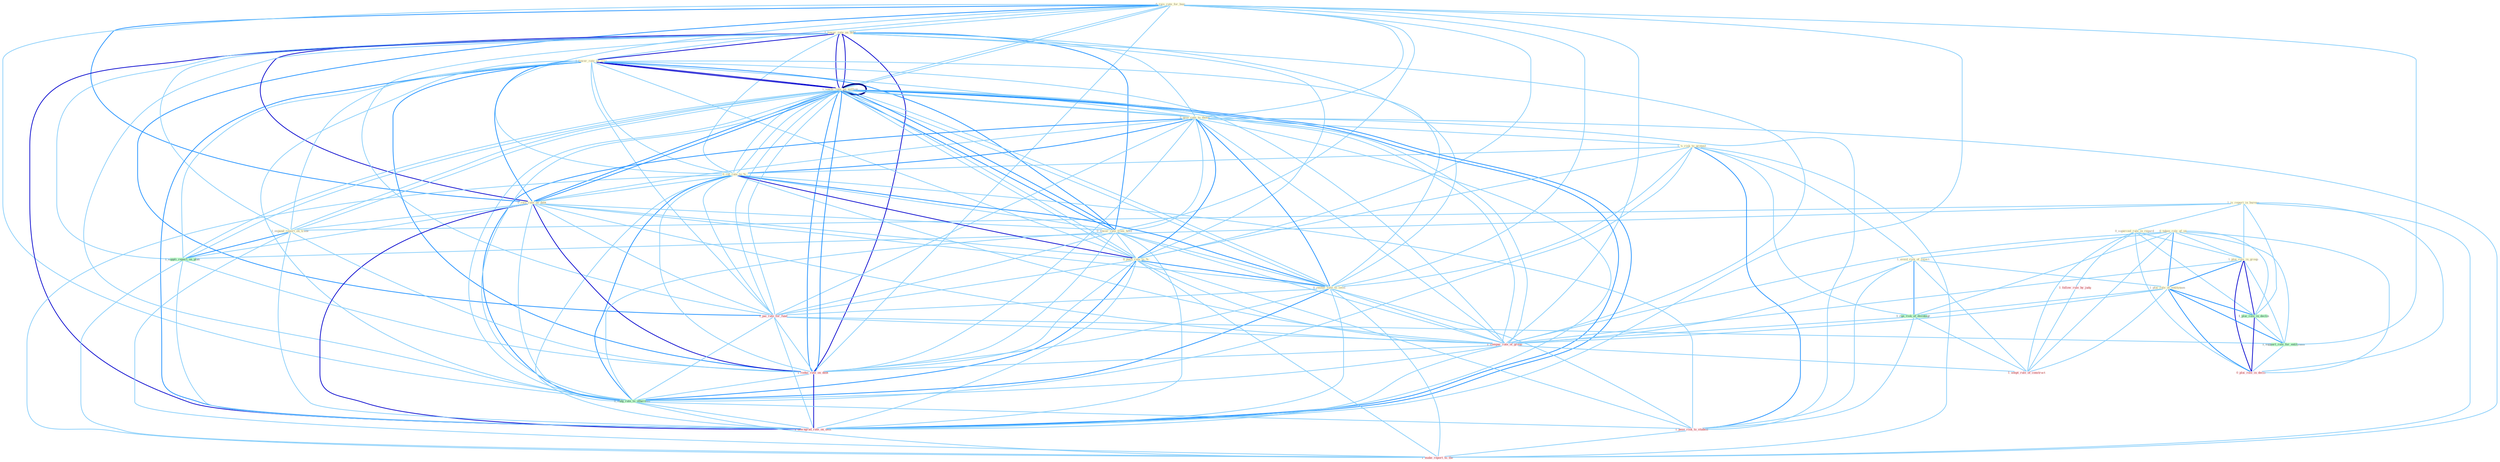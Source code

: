Graph G{ 
    node
    [shape=polygon,style=filled,width=.5,height=.06,color="#BDFCC9",fixedsize=true,fontsize=4,
    fontcolor="#2f4f4f"];
    {node
    [color="#ffffe0", fontcolor="#8b7d6b"] "0_rais_rate_for_busi " "1_is_report_in_bureau " "1_lower_rate_on_debt " "0_taken_role_of_on " "1_lower_rate_on_issu " "1_lower_rate_on_million " "0_give_rate_to_those " "1_'s_risk_to_protest " "0_cut_rate_to_% " "0_rais_rate_on_debt " "0_superced_rule_in_regard " "1_expand_report_on_trade " "1_avoid_risk_of_reject " "0_lower_rate_from_hold " "0_push_rate_to_% " "1_plai_role_in_group " "0_restor_rate_to_level " "1_plai_role_of_entitynam "}
{node [color="#fff0f5", fontcolor="#b22222"] "1_pai_rate_for_fund " "1_follow_rule_by_judg " "1_compar_rate_of_group " "1_reduc_rate_on_debt " "1_pose_risk_to_student " "0_plai_role_in_decis " "1_adopt_rule_of_construct " "1_lower_rate_on_million " "1_downgrad_rate_on_debt " "1_make_report_to_the "}
edge [color="#B0E2FF"];

	"0_rais_rate_for_busi " -- "1_lower_rate_on_debt " [w="1", color="#87cefa" ];
	"0_rais_rate_for_busi " -- "1_lower_rate_on_issu " [w="1", color="#87cefa" ];
	"0_rais_rate_for_busi " -- "1_lower_rate_on_million " [w="1", color="#87cefa" ];
	"0_rais_rate_for_busi " -- "0_give_rate_to_those " [w="1", color="#87cefa" ];
	"0_rais_rate_for_busi " -- "0_cut_rate_to_% " [w="1", color="#87cefa" ];
	"0_rais_rate_for_busi " -- "0_rais_rate_on_debt " [w="2", color="#1e90ff" , len=0.8];
	"0_rais_rate_for_busi " -- "0_lower_rate_from_hold " [w="1", color="#87cefa" ];
	"0_rais_rate_for_busi " -- "0_push_rate_to_% " [w="1", color="#87cefa" ];
	"0_rais_rate_for_busi " -- "0_restor_rate_to_level " [w="1", color="#87cefa" ];
	"0_rais_rate_for_busi " -- "1_pai_rate_for_fund " [w="2", color="#1e90ff" , len=0.8];
	"0_rais_rate_for_busi " -- "1_compar_rate_of_group " [w="1", color="#87cefa" ];
	"0_rais_rate_for_busi " -- "1_reduc_rate_on_debt " [w="1", color="#87cefa" ];
	"0_rais_rate_for_busi " -- "0_nudg_rate_to_othernum " [w="1", color="#87cefa" ];
	"0_rais_rate_for_busi " -- "1_support_role_for_entitynam " [w="1", color="#87cefa" ];
	"0_rais_rate_for_busi " -- "1_lower_rate_on_million " [w="1", color="#87cefa" ];
	"0_rais_rate_for_busi " -- "1_downgrad_rate_on_debt " [w="1", color="#87cefa" ];
	"1_is_report_in_bureau " -- "0_superced_rule_in_regard " [w="1", color="#87cefa" ];
	"1_is_report_in_bureau " -- "1_expand_report_on_trade " [w="1", color="#87cefa" ];
	"1_is_report_in_bureau " -- "1_plai_role_in_group " [w="1", color="#87cefa" ];
	"1_is_report_in_bureau " -- "1_plai_role_in_declin " [w="1", color="#87cefa" ];
	"1_is_report_in_bureau " -- "1_suppli_report_on_plan " [w="1", color="#87cefa" ];
	"1_is_report_in_bureau " -- "0_plai_role_in_decis " [w="1", color="#87cefa" ];
	"1_is_report_in_bureau " -- "1_make_report_to_the " [w="1", color="#87cefa" ];
	"1_lower_rate_on_debt " -- "1_lower_rate_on_issu " [w="3", color="#0000cd" , len=0.6];
	"1_lower_rate_on_debt " -- "1_lower_rate_on_million " [w="3", color="#0000cd" , len=0.6];
	"1_lower_rate_on_debt " -- "0_give_rate_to_those " [w="1", color="#87cefa" ];
	"1_lower_rate_on_debt " -- "0_cut_rate_to_% " [w="1", color="#87cefa" ];
	"1_lower_rate_on_debt " -- "0_rais_rate_on_debt " [w="3", color="#0000cd" , len=0.6];
	"1_lower_rate_on_debt " -- "1_expand_report_on_trade " [w="1", color="#87cefa" ];
	"1_lower_rate_on_debt " -- "0_lower_rate_from_hold " [w="2", color="#1e90ff" , len=0.8];
	"1_lower_rate_on_debt " -- "0_push_rate_to_% " [w="1", color="#87cefa" ];
	"1_lower_rate_on_debt " -- "0_restor_rate_to_level " [w="1", color="#87cefa" ];
	"1_lower_rate_on_debt " -- "1_suppli_report_on_plan " [w="1", color="#87cefa" ];
	"1_lower_rate_on_debt " -- "1_pai_rate_for_fund " [w="1", color="#87cefa" ];
	"1_lower_rate_on_debt " -- "1_compar_rate_of_group " [w="1", color="#87cefa" ];
	"1_lower_rate_on_debt " -- "1_reduc_rate_on_debt " [w="3", color="#0000cd" , len=0.6];
	"1_lower_rate_on_debt " -- "0_nudg_rate_to_othernum " [w="1", color="#87cefa" ];
	"1_lower_rate_on_debt " -- "1_lower_rate_on_million " [w="3", color="#0000cd" , len=0.6];
	"1_lower_rate_on_debt " -- "1_downgrad_rate_on_debt " [w="3", color="#0000cd" , len=0.6];
	"0_taken_role_of_on " -- "1_avoid_risk_of_reject " [w="1", color="#87cefa" ];
	"0_taken_role_of_on " -- "1_plai_role_in_group " [w="1", color="#87cefa" ];
	"0_taken_role_of_on " -- "1_plai_role_of_entitynam " [w="2", color="#1e90ff" , len=0.8];
	"0_taken_role_of_on " -- "1_run_risk_of_disintegr " [w="1", color="#87cefa" ];
	"0_taken_role_of_on " -- "1_plai_role_in_declin " [w="1", color="#87cefa" ];
	"0_taken_role_of_on " -- "1_compar_rate_of_group " [w="1", color="#87cefa" ];
	"0_taken_role_of_on " -- "1_support_role_for_entitynam " [w="1", color="#87cefa" ];
	"0_taken_role_of_on " -- "0_plai_role_in_decis " [w="1", color="#87cefa" ];
	"0_taken_role_of_on " -- "1_adopt_rule_of_construct " [w="1", color="#87cefa" ];
	"1_lower_rate_on_issu " -- "1_lower_rate_on_million " [w="3", color="#0000cd" , len=0.6];
	"1_lower_rate_on_issu " -- "0_give_rate_to_those " [w="1", color="#87cefa" ];
	"1_lower_rate_on_issu " -- "0_cut_rate_to_% " [w="1", color="#87cefa" ];
	"1_lower_rate_on_issu " -- "0_rais_rate_on_debt " [w="2", color="#1e90ff" , len=0.8];
	"1_lower_rate_on_issu " -- "1_expand_report_on_trade " [w="1", color="#87cefa" ];
	"1_lower_rate_on_issu " -- "0_lower_rate_from_hold " [w="2", color="#1e90ff" , len=0.8];
	"1_lower_rate_on_issu " -- "0_push_rate_to_% " [w="1", color="#87cefa" ];
	"1_lower_rate_on_issu " -- "0_restor_rate_to_level " [w="1", color="#87cefa" ];
	"1_lower_rate_on_issu " -- "1_suppli_report_on_plan " [w="1", color="#87cefa" ];
	"1_lower_rate_on_issu " -- "1_pai_rate_for_fund " [w="1", color="#87cefa" ];
	"1_lower_rate_on_issu " -- "1_compar_rate_of_group " [w="1", color="#87cefa" ];
	"1_lower_rate_on_issu " -- "1_reduc_rate_on_debt " [w="2", color="#1e90ff" , len=0.8];
	"1_lower_rate_on_issu " -- "0_nudg_rate_to_othernum " [w="1", color="#87cefa" ];
	"1_lower_rate_on_issu " -- "1_lower_rate_on_million " [w="3", color="#0000cd" , len=0.6];
	"1_lower_rate_on_issu " -- "1_downgrad_rate_on_debt " [w="2", color="#1e90ff" , len=0.8];
	"1_lower_rate_on_million " -- "0_give_rate_to_those " [w="1", color="#87cefa" ];
	"1_lower_rate_on_million " -- "0_cut_rate_to_% " [w="1", color="#87cefa" ];
	"1_lower_rate_on_million " -- "0_rais_rate_on_debt " [w="2", color="#1e90ff" , len=0.8];
	"1_lower_rate_on_million " -- "1_expand_report_on_trade " [w="1", color="#87cefa" ];
	"1_lower_rate_on_million " -- "0_lower_rate_from_hold " [w="2", color="#1e90ff" , len=0.8];
	"1_lower_rate_on_million " -- "0_push_rate_to_% " [w="1", color="#87cefa" ];
	"1_lower_rate_on_million " -- "0_restor_rate_to_level " [w="1", color="#87cefa" ];
	"1_lower_rate_on_million " -- "1_suppli_report_on_plan " [w="1", color="#87cefa" ];
	"1_lower_rate_on_million " -- "1_pai_rate_for_fund " [w="1", color="#87cefa" ];
	"1_lower_rate_on_million " -- "1_compar_rate_of_group " [w="1", color="#87cefa" ];
	"1_lower_rate_on_million " -- "1_reduc_rate_on_debt " [w="2", color="#1e90ff" , len=0.8];
	"1_lower_rate_on_million " -- "0_nudg_rate_to_othernum " [w="1", color="#87cefa" ];
	"1_lower_rate_on_million " -- "1_lower_rate_on_million " [w="4", style=bold, color="#000080", len=0.4];
	"1_lower_rate_on_million " -- "1_downgrad_rate_on_debt " [w="2", color="#1e90ff" , len=0.8];
	"0_give_rate_to_those " -- "1_'s_risk_to_protest " [w="1", color="#87cefa" ];
	"0_give_rate_to_those " -- "0_cut_rate_to_% " [w="2", color="#1e90ff" , len=0.8];
	"0_give_rate_to_those " -- "0_rais_rate_on_debt " [w="1", color="#87cefa" ];
	"0_give_rate_to_those " -- "0_lower_rate_from_hold " [w="1", color="#87cefa" ];
	"0_give_rate_to_those " -- "0_push_rate_to_% " [w="2", color="#1e90ff" , len=0.8];
	"0_give_rate_to_those " -- "0_restor_rate_to_level " [w="2", color="#1e90ff" , len=0.8];
	"0_give_rate_to_those " -- "1_pai_rate_for_fund " [w="1", color="#87cefa" ];
	"0_give_rate_to_those " -- "1_compar_rate_of_group " [w="1", color="#87cefa" ];
	"0_give_rate_to_those " -- "1_reduc_rate_on_debt " [w="1", color="#87cefa" ];
	"0_give_rate_to_those " -- "0_nudg_rate_to_othernum " [w="2", color="#1e90ff" , len=0.8];
	"0_give_rate_to_those " -- "1_pose_risk_to_student " [w="1", color="#87cefa" ];
	"0_give_rate_to_those " -- "1_lower_rate_on_million " [w="1", color="#87cefa" ];
	"0_give_rate_to_those " -- "1_downgrad_rate_on_debt " [w="1", color="#87cefa" ];
	"0_give_rate_to_those " -- "1_make_report_to_the " [w="1", color="#87cefa" ];
	"1_'s_risk_to_protest " -- "0_cut_rate_to_% " [w="1", color="#87cefa" ];
	"1_'s_risk_to_protest " -- "1_avoid_risk_of_reject " [w="1", color="#87cefa" ];
	"1_'s_risk_to_protest " -- "0_push_rate_to_% " [w="1", color="#87cefa" ];
	"1_'s_risk_to_protest " -- "0_restor_rate_to_level " [w="1", color="#87cefa" ];
	"1_'s_risk_to_protest " -- "1_run_risk_of_disintegr " [w="1", color="#87cefa" ];
	"1_'s_risk_to_protest " -- "0_nudg_rate_to_othernum " [w="1", color="#87cefa" ];
	"1_'s_risk_to_protest " -- "1_pose_risk_to_student " [w="2", color="#1e90ff" , len=0.8];
	"1_'s_risk_to_protest " -- "1_make_report_to_the " [w="1", color="#87cefa" ];
	"0_cut_rate_to_% " -- "0_rais_rate_on_debt " [w="1", color="#87cefa" ];
	"0_cut_rate_to_% " -- "0_lower_rate_from_hold " [w="1", color="#87cefa" ];
	"0_cut_rate_to_% " -- "0_push_rate_to_% " [w="3", color="#0000cd" , len=0.6];
	"0_cut_rate_to_% " -- "0_restor_rate_to_level " [w="2", color="#1e90ff" , len=0.8];
	"0_cut_rate_to_% " -- "1_pai_rate_for_fund " [w="1", color="#87cefa" ];
	"0_cut_rate_to_% " -- "1_compar_rate_of_group " [w="1", color="#87cefa" ];
	"0_cut_rate_to_% " -- "1_reduc_rate_on_debt " [w="1", color="#87cefa" ];
	"0_cut_rate_to_% " -- "0_nudg_rate_to_othernum " [w="2", color="#1e90ff" , len=0.8];
	"0_cut_rate_to_% " -- "1_pose_risk_to_student " [w="1", color="#87cefa" ];
	"0_cut_rate_to_% " -- "1_lower_rate_on_million " [w="1", color="#87cefa" ];
	"0_cut_rate_to_% " -- "1_downgrad_rate_on_debt " [w="1", color="#87cefa" ];
	"0_cut_rate_to_% " -- "1_make_report_to_the " [w="1", color="#87cefa" ];
	"0_rais_rate_on_debt " -- "1_expand_report_on_trade " [w="1", color="#87cefa" ];
	"0_rais_rate_on_debt " -- "0_lower_rate_from_hold " [w="1", color="#87cefa" ];
	"0_rais_rate_on_debt " -- "0_push_rate_to_% " [w="1", color="#87cefa" ];
	"0_rais_rate_on_debt " -- "0_restor_rate_to_level " [w="1", color="#87cefa" ];
	"0_rais_rate_on_debt " -- "1_suppli_report_on_plan " [w="1", color="#87cefa" ];
	"0_rais_rate_on_debt " -- "1_pai_rate_for_fund " [w="1", color="#87cefa" ];
	"0_rais_rate_on_debt " -- "1_compar_rate_of_group " [w="1", color="#87cefa" ];
	"0_rais_rate_on_debt " -- "1_reduc_rate_on_debt " [w="3", color="#0000cd" , len=0.6];
	"0_rais_rate_on_debt " -- "0_nudg_rate_to_othernum " [w="1", color="#87cefa" ];
	"0_rais_rate_on_debt " -- "1_lower_rate_on_million " [w="2", color="#1e90ff" , len=0.8];
	"0_rais_rate_on_debt " -- "1_downgrad_rate_on_debt " [w="3", color="#0000cd" , len=0.6];
	"0_superced_rule_in_regard " -- "1_plai_role_in_group " [w="1", color="#87cefa" ];
	"0_superced_rule_in_regard " -- "1_plai_role_in_declin " [w="1", color="#87cefa" ];
	"0_superced_rule_in_regard " -- "1_follow_rule_by_judg " [w="1", color="#87cefa" ];
	"0_superced_rule_in_regard " -- "0_plai_role_in_decis " [w="1", color="#87cefa" ];
	"0_superced_rule_in_regard " -- "1_adopt_rule_of_construct " [w="1", color="#87cefa" ];
	"1_expand_report_on_trade " -- "1_suppli_report_on_plan " [w="2", color="#1e90ff" , len=0.8];
	"1_expand_report_on_trade " -- "1_reduc_rate_on_debt " [w="1", color="#87cefa" ];
	"1_expand_report_on_trade " -- "1_lower_rate_on_million " [w="1", color="#87cefa" ];
	"1_expand_report_on_trade " -- "1_downgrad_rate_on_debt " [w="1", color="#87cefa" ];
	"1_expand_report_on_trade " -- "1_make_report_to_the " [w="1", color="#87cefa" ];
	"1_avoid_risk_of_reject " -- "1_plai_role_of_entitynam " [w="1", color="#87cefa" ];
	"1_avoid_risk_of_reject " -- "1_run_risk_of_disintegr " [w="2", color="#1e90ff" , len=0.8];
	"1_avoid_risk_of_reject " -- "1_compar_rate_of_group " [w="1", color="#87cefa" ];
	"1_avoid_risk_of_reject " -- "1_pose_risk_to_student " [w="1", color="#87cefa" ];
	"1_avoid_risk_of_reject " -- "1_adopt_rule_of_construct " [w="1", color="#87cefa" ];
	"0_lower_rate_from_hold " -- "0_push_rate_to_% " [w="1", color="#87cefa" ];
	"0_lower_rate_from_hold " -- "0_restor_rate_to_level " [w="1", color="#87cefa" ];
	"0_lower_rate_from_hold " -- "1_pai_rate_for_fund " [w="1", color="#87cefa" ];
	"0_lower_rate_from_hold " -- "1_compar_rate_of_group " [w="1", color="#87cefa" ];
	"0_lower_rate_from_hold " -- "1_reduc_rate_on_debt " [w="1", color="#87cefa" ];
	"0_lower_rate_from_hold " -- "0_nudg_rate_to_othernum " [w="1", color="#87cefa" ];
	"0_lower_rate_from_hold " -- "1_lower_rate_on_million " [w="2", color="#1e90ff" , len=0.8];
	"0_lower_rate_from_hold " -- "1_downgrad_rate_on_debt " [w="1", color="#87cefa" ];
	"0_push_rate_to_% " -- "0_restor_rate_to_level " [w="2", color="#1e90ff" , len=0.8];
	"0_push_rate_to_% " -- "1_pai_rate_for_fund " [w="1", color="#87cefa" ];
	"0_push_rate_to_% " -- "1_compar_rate_of_group " [w="1", color="#87cefa" ];
	"0_push_rate_to_% " -- "1_reduc_rate_on_debt " [w="1", color="#87cefa" ];
	"0_push_rate_to_% " -- "0_nudg_rate_to_othernum " [w="2", color="#1e90ff" , len=0.8];
	"0_push_rate_to_% " -- "1_pose_risk_to_student " [w="1", color="#87cefa" ];
	"0_push_rate_to_% " -- "1_lower_rate_on_million " [w="1", color="#87cefa" ];
	"0_push_rate_to_% " -- "1_downgrad_rate_on_debt " [w="1", color="#87cefa" ];
	"0_push_rate_to_% " -- "1_make_report_to_the " [w="1", color="#87cefa" ];
	"1_plai_role_in_group " -- "1_plai_role_of_entitynam " [w="2", color="#1e90ff" , len=0.8];
	"1_plai_role_in_group " -- "1_plai_role_in_declin " [w="3", color="#0000cd" , len=0.6];
	"1_plai_role_in_group " -- "1_compar_rate_of_group " [w="1", color="#87cefa" ];
	"1_plai_role_in_group " -- "1_support_role_for_entitynam " [w="1", color="#87cefa" ];
	"1_plai_role_in_group " -- "0_plai_role_in_decis " [w="3", color="#0000cd" , len=0.6];
	"0_restor_rate_to_level " -- "1_pai_rate_for_fund " [w="1", color="#87cefa" ];
	"0_restor_rate_to_level " -- "1_compar_rate_of_group " [w="1", color="#87cefa" ];
	"0_restor_rate_to_level " -- "1_reduc_rate_on_debt " [w="1", color="#87cefa" ];
	"0_restor_rate_to_level " -- "0_nudg_rate_to_othernum " [w="2", color="#1e90ff" , len=0.8];
	"0_restor_rate_to_level " -- "1_pose_risk_to_student " [w="1", color="#87cefa" ];
	"0_restor_rate_to_level " -- "1_lower_rate_on_million " [w="1", color="#87cefa" ];
	"0_restor_rate_to_level " -- "1_downgrad_rate_on_debt " [w="1", color="#87cefa" ];
	"0_restor_rate_to_level " -- "1_make_report_to_the " [w="1", color="#87cefa" ];
	"1_plai_role_of_entitynam " -- "1_run_risk_of_disintegr " [w="1", color="#87cefa" ];
	"1_plai_role_of_entitynam " -- "1_plai_role_in_declin " [w="2", color="#1e90ff" , len=0.8];
	"1_plai_role_of_entitynam " -- "1_compar_rate_of_group " [w="1", color="#87cefa" ];
	"1_plai_role_of_entitynam " -- "1_support_role_for_entitynam " [w="2", color="#1e90ff" , len=0.8];
	"1_plai_role_of_entitynam " -- "0_plai_role_in_decis " [w="2", color="#1e90ff" , len=0.8];
	"1_plai_role_of_entitynam " -- "1_adopt_rule_of_construct " [w="1", color="#87cefa" ];
	"1_run_risk_of_disintegr " -- "1_compar_rate_of_group " [w="1", color="#87cefa" ];
	"1_run_risk_of_disintegr " -- "1_pose_risk_to_student " [w="1", color="#87cefa" ];
	"1_run_risk_of_disintegr " -- "1_adopt_rule_of_construct " [w="1", color="#87cefa" ];
	"1_plai_role_in_declin " -- "1_support_role_for_entitynam " [w="1", color="#87cefa" ];
	"1_plai_role_in_declin " -- "0_plai_role_in_decis " [w="3", color="#0000cd" , len=0.6];
	"1_suppli_report_on_plan " -- "1_reduc_rate_on_debt " [w="1", color="#87cefa" ];
	"1_suppli_report_on_plan " -- "1_lower_rate_on_million " [w="1", color="#87cefa" ];
	"1_suppli_report_on_plan " -- "1_downgrad_rate_on_debt " [w="1", color="#87cefa" ];
	"1_suppli_report_on_plan " -- "1_make_report_to_the " [w="1", color="#87cefa" ];
	"1_pai_rate_for_fund " -- "1_compar_rate_of_group " [w="1", color="#87cefa" ];
	"1_pai_rate_for_fund " -- "1_reduc_rate_on_debt " [w="1", color="#87cefa" ];
	"1_pai_rate_for_fund " -- "0_nudg_rate_to_othernum " [w="1", color="#87cefa" ];
	"1_pai_rate_for_fund " -- "1_support_role_for_entitynam " [w="1", color="#87cefa" ];
	"1_pai_rate_for_fund " -- "1_lower_rate_on_million " [w="1", color="#87cefa" ];
	"1_pai_rate_for_fund " -- "1_downgrad_rate_on_debt " [w="1", color="#87cefa" ];
	"1_follow_rule_by_judg " -- "1_adopt_rule_of_construct " [w="1", color="#87cefa" ];
	"1_compar_rate_of_group " -- "1_reduc_rate_on_debt " [w="1", color="#87cefa" ];
	"1_compar_rate_of_group " -- "0_nudg_rate_to_othernum " [w="1", color="#87cefa" ];
	"1_compar_rate_of_group " -- "1_adopt_rule_of_construct " [w="1", color="#87cefa" ];
	"1_compar_rate_of_group " -- "1_lower_rate_on_million " [w="1", color="#87cefa" ];
	"1_compar_rate_of_group " -- "1_downgrad_rate_on_debt " [w="1", color="#87cefa" ];
	"1_reduc_rate_on_debt " -- "0_nudg_rate_to_othernum " [w="1", color="#87cefa" ];
	"1_reduc_rate_on_debt " -- "1_lower_rate_on_million " [w="2", color="#1e90ff" , len=0.8];
	"1_reduc_rate_on_debt " -- "1_downgrad_rate_on_debt " [w="3", color="#0000cd" , len=0.6];
	"0_nudg_rate_to_othernum " -- "1_pose_risk_to_student " [w="1", color="#87cefa" ];
	"0_nudg_rate_to_othernum " -- "1_lower_rate_on_million " [w="1", color="#87cefa" ];
	"0_nudg_rate_to_othernum " -- "1_downgrad_rate_on_debt " [w="1", color="#87cefa" ];
	"0_nudg_rate_to_othernum " -- "1_make_report_to_the " [w="1", color="#87cefa" ];
	"1_support_role_for_entitynam " -- "0_plai_role_in_decis " [w="1", color="#87cefa" ];
	"1_pose_risk_to_student " -- "1_make_report_to_the " [w="1", color="#87cefa" ];
	"1_lower_rate_on_million " -- "1_downgrad_rate_on_debt " [w="2", color="#1e90ff" , len=0.8];
}